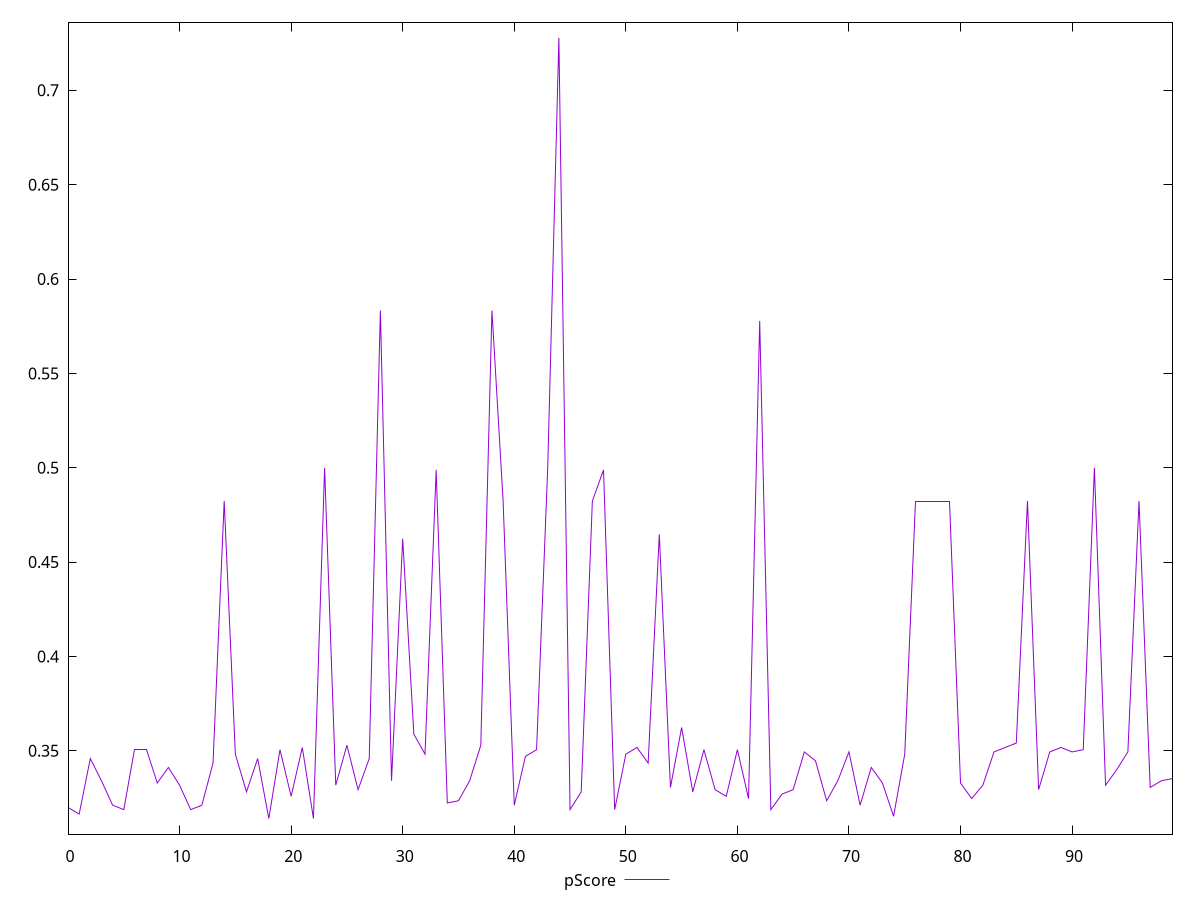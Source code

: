 reset

$pScore <<EOF
0 0.32
1 0.3164705882352941
2 0.3458823529411765
3 0.3341176470588235
4 0.3211764705882353
5 0.31882352941176473
6 0.35058823529411764
7 0.35058823529411764
8 0.33294117647058824
9 0.3411764705882353
10 0.33176470588235296
11 0.31882352941176473
12 0.3211764705882353
13 0.34352941176470586
14 0.4823529411764706
15 0.3482352941176471
16 0.32823529411764707
17 0.3458823529411765
18 0.3141176470588235
19 0.35058823529411764
20 0.32588235294117646
21 0.3517647058823529
22 0.3141176470588235
23 0.5
24 0.33176470588235296
25 0.3529411764705882
26 0.32941176470588235
27 0.3458823529411765
28 0.5833333333333334
29 0.3341176470588235
30 0.4623529411764706
31 0.3588235294117647
32 0.3482352941176471
33 0.4988235294117647
34 0.3223529411764706
35 0.32352941176470584
36 0.3341176470588235
37 0.3529411764705882
38 0.5833333333333334
39 0.4823529411764706
40 0.3211764705882353
41 0.34705882352941175
42 0.35058823529411764
43 0.5
44 0.7277777777777777
45 0.31882352941176473
46 0.32823529411764707
47 0.4823529411764706
48 0.4988235294117647
49 0.31882352941176473
50 0.3482352941176471
51 0.3517647058823529
52 0.34352941176470586
53 0.4647058823529412
54 0.3305882352941176
55 0.36235294117647054
56 0.32823529411764707
57 0.35058823529411764
58 0.32941176470588235
59 0.32588235294117646
60 0.35058823529411764
61 0.3247058823529412
62 0.5777777777777777
63 0.31882352941176473
64 0.32705882352941174
65 0.32941176470588235
66 0.3494117647058823
67 0.3447058823529412
68 0.32352941176470584
69 0.3341176470588235
70 0.3494117647058823
71 0.3211764705882353
72 0.3411764705882353
73 0.33294117647058824
74 0.31529411764705884
75 0.3482352941176471
76 0.4823529411764706
77 0.4823529411764706
78 0.4823529411764706
79 0.4823529411764706
80 0.33294117647058824
81 0.3247058823529412
82 0.33176470588235296
83 0.3494117647058823
84 0.3517647058823529
85 0.35411764705882354
86 0.4823529411764706
87 0.32941176470588235
88 0.3494117647058823
89 0.3517647058823529
90 0.3494117647058823
91 0.35058823529411764
92 0.5
93 0.33176470588235296
94 0.33999999999999997
95 0.3494117647058823
96 0.4823529411764706
97 0.3305882352941176
98 0.3341176470588235
99 0.33529411764705885
EOF

set key outside below
set xrange [0:99]
set yrange [0.3058444444444444:0.7360509803921569]
set trange [0.3058444444444444:0.7360509803921569]
set terminal svg size 640, 500 enhanced background rgb 'white'
set output "report_00013_2021-02-09T12-04-24.940Z/unused-javascript/samples/pages+cached+noadtech/pScore/values.svg"

plot $pScore title "pScore" with line

reset
